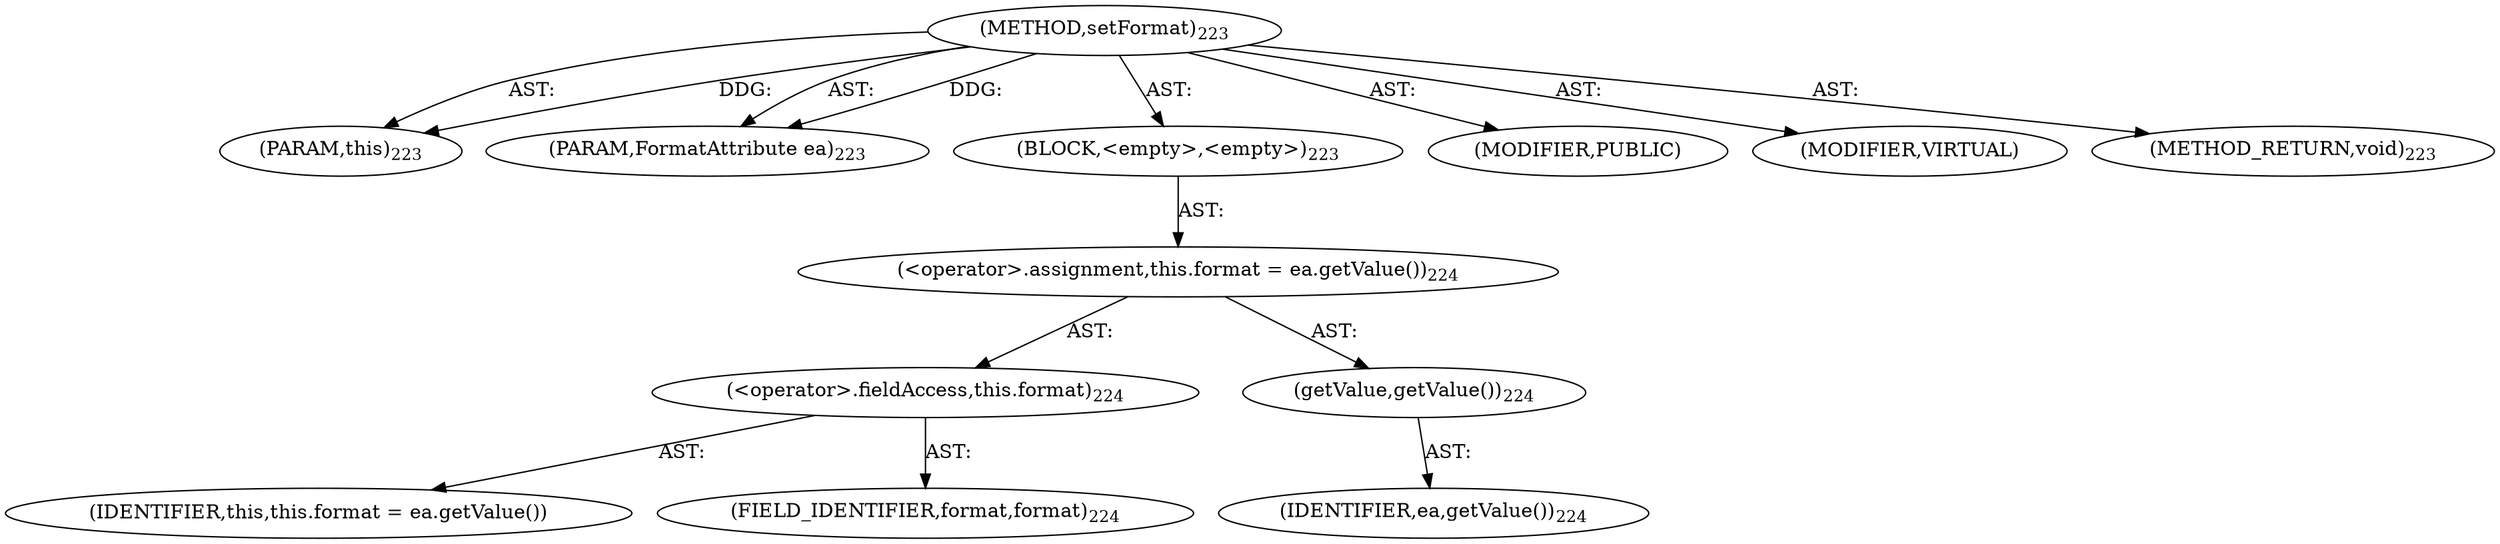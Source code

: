digraph "setFormat" {  
"111669149701" [label = <(METHOD,setFormat)<SUB>223</SUB>> ]
"115964117005" [label = <(PARAM,this)<SUB>223</SUB>> ]
"115964117006" [label = <(PARAM,FormatAttribute ea)<SUB>223</SUB>> ]
"25769803781" [label = <(BLOCK,&lt;empty&gt;,&lt;empty&gt;)<SUB>223</SUB>> ]
"30064771087" [label = <(&lt;operator&gt;.assignment,this.format = ea.getValue())<SUB>224</SUB>> ]
"30064771088" [label = <(&lt;operator&gt;.fieldAccess,this.format)<SUB>224</SUB>> ]
"68719476775" [label = <(IDENTIFIER,this,this.format = ea.getValue())> ]
"55834574852" [label = <(FIELD_IDENTIFIER,format,format)<SUB>224</SUB>> ]
"30064771089" [label = <(getValue,getValue())<SUB>224</SUB>> ]
"68719476776" [label = <(IDENTIFIER,ea,getValue())<SUB>224</SUB>> ]
"133143986199" [label = <(MODIFIER,PUBLIC)> ]
"133143986200" [label = <(MODIFIER,VIRTUAL)> ]
"128849018885" [label = <(METHOD_RETURN,void)<SUB>223</SUB>> ]
  "111669149701" -> "115964117005"  [ label = "AST: "] 
  "111669149701" -> "115964117006"  [ label = "AST: "] 
  "111669149701" -> "25769803781"  [ label = "AST: "] 
  "111669149701" -> "133143986199"  [ label = "AST: "] 
  "111669149701" -> "133143986200"  [ label = "AST: "] 
  "111669149701" -> "128849018885"  [ label = "AST: "] 
  "25769803781" -> "30064771087"  [ label = "AST: "] 
  "30064771087" -> "30064771088"  [ label = "AST: "] 
  "30064771087" -> "30064771089"  [ label = "AST: "] 
  "30064771088" -> "68719476775"  [ label = "AST: "] 
  "30064771088" -> "55834574852"  [ label = "AST: "] 
  "30064771089" -> "68719476776"  [ label = "AST: "] 
  "111669149701" -> "115964117005"  [ label = "DDG: "] 
  "111669149701" -> "115964117006"  [ label = "DDG: "] 
}
